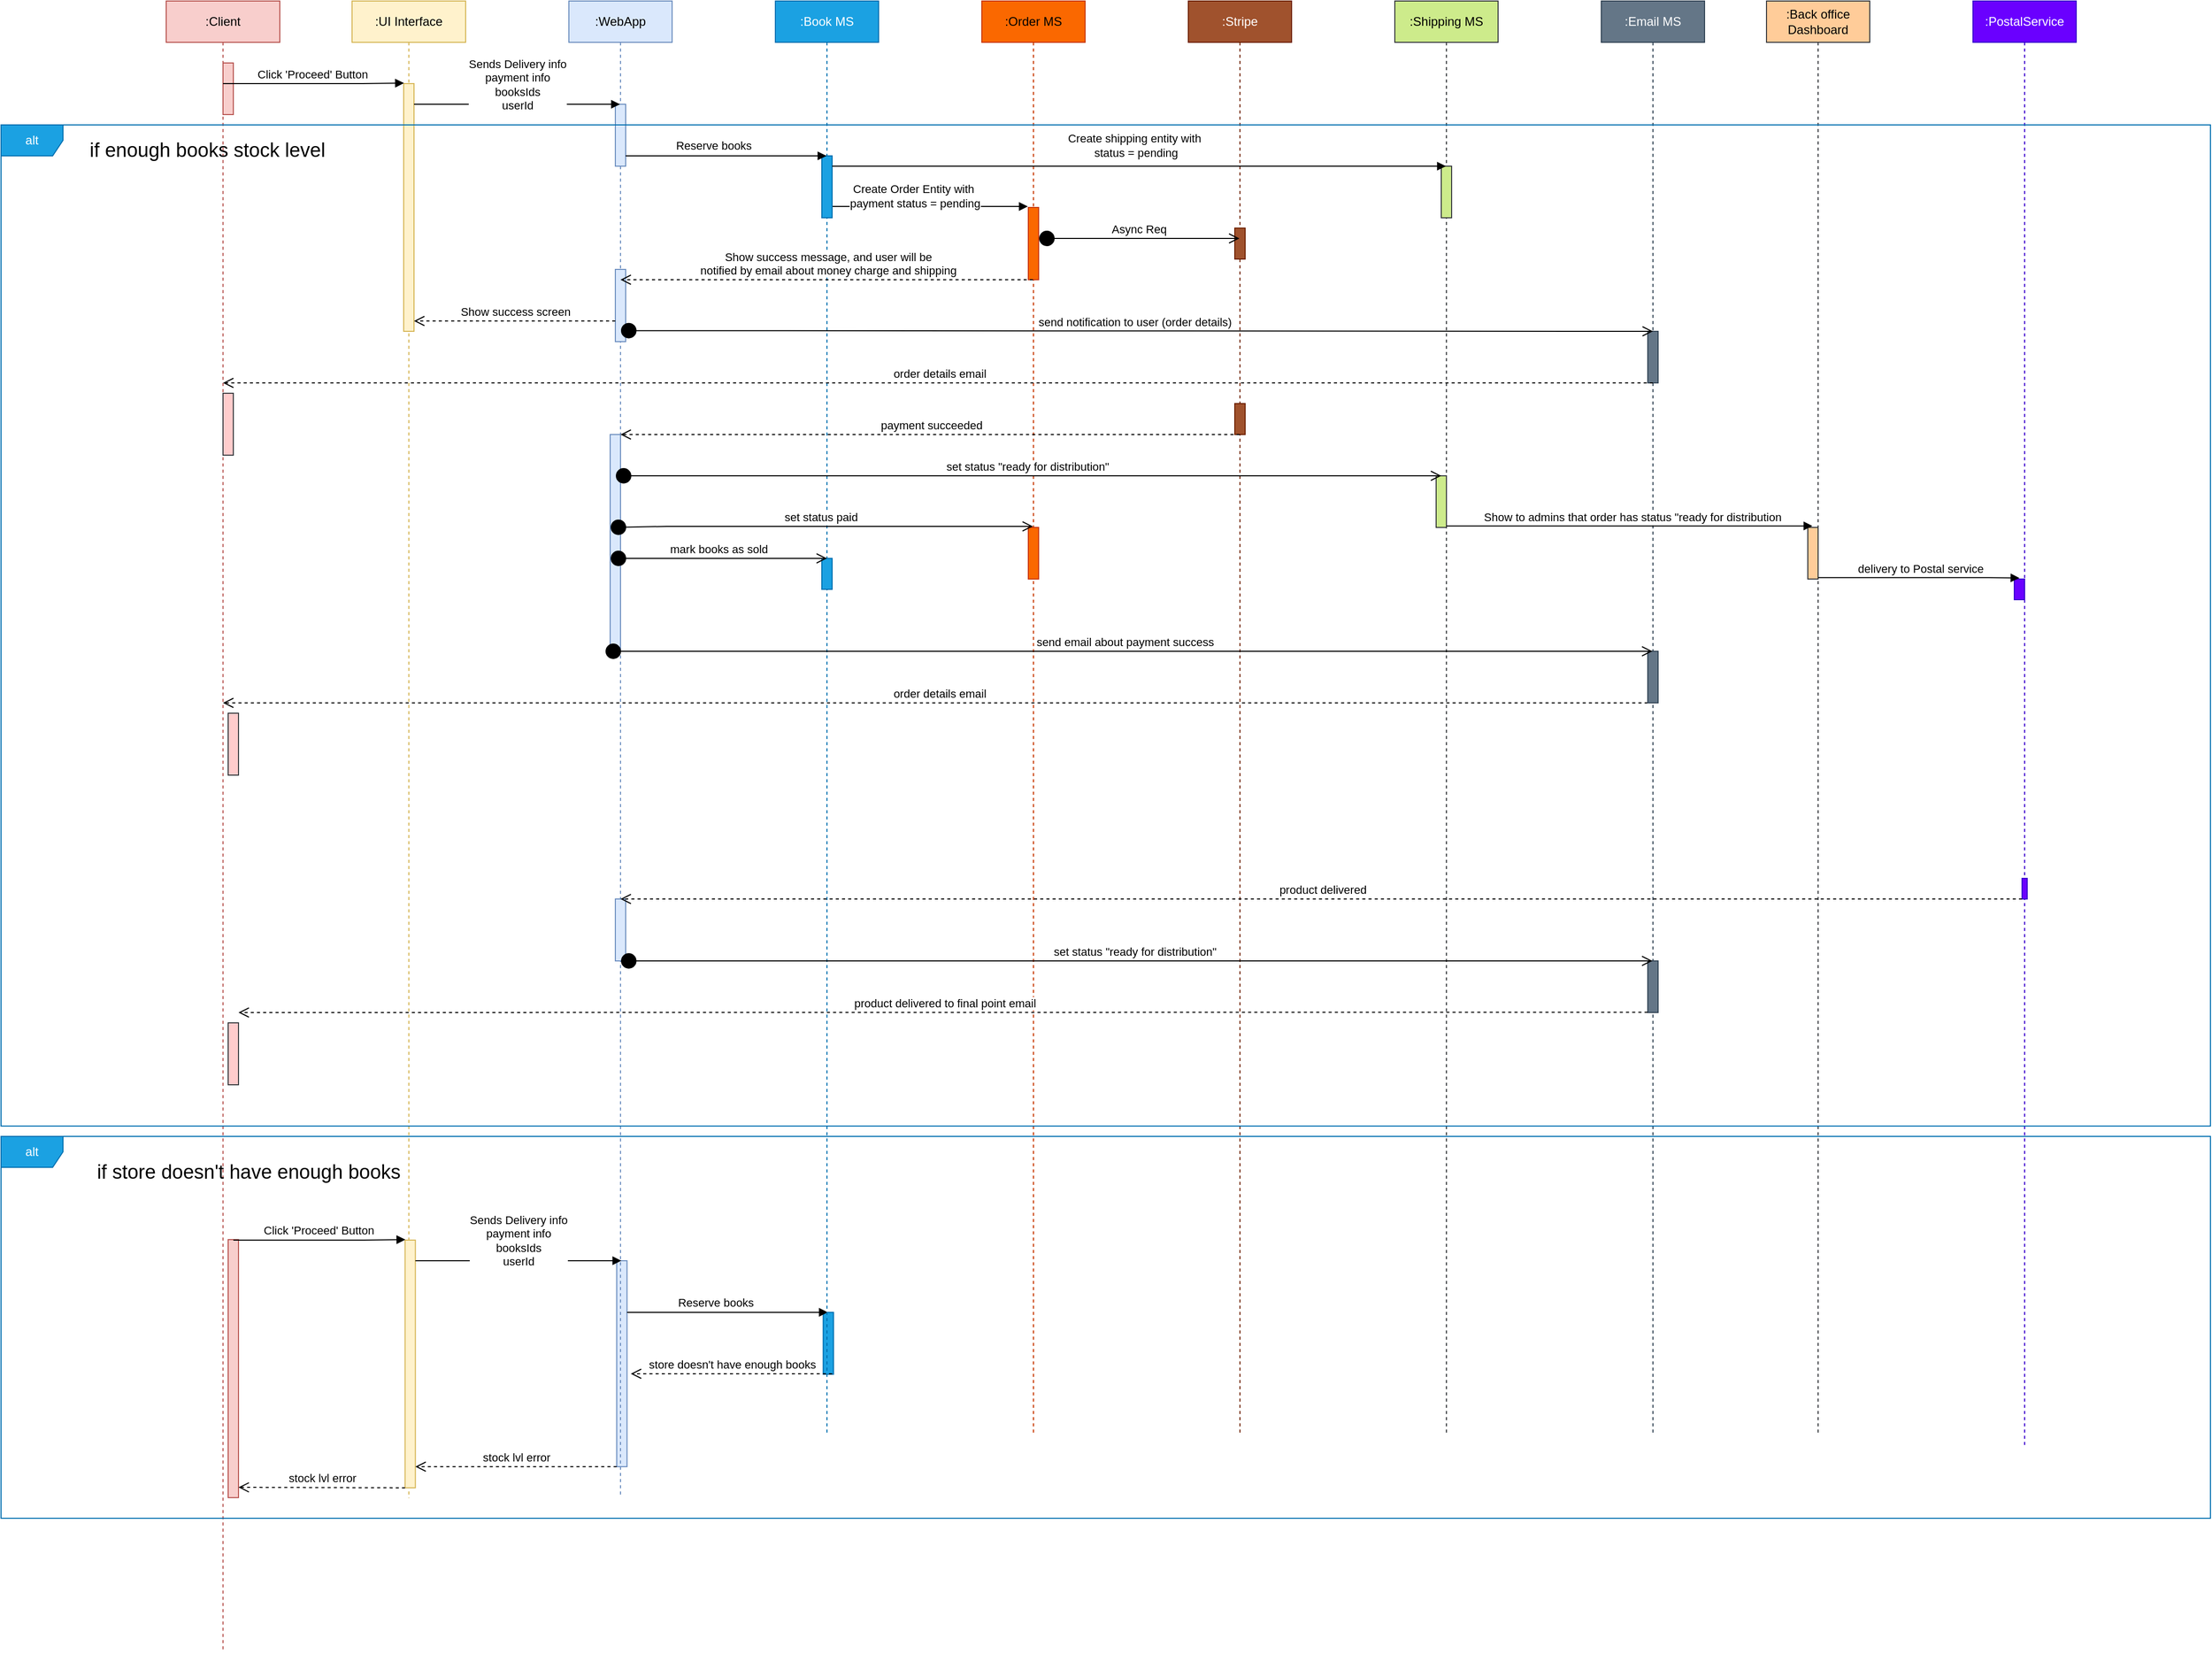 <mxfile version="20.8.5" type="github">
  <diagram id="x98PPL6-thTAJ7vUtBq6" name="Page-1">
    <mxGraphModel dx="3576" dy="1851" grid="1" gridSize="10" guides="1" tooltips="1" connect="1" arrows="1" fold="1" page="1" pageScale="1" pageWidth="850" pageHeight="1100" math="0" shadow="0">
      <root>
        <mxCell id="0" />
        <mxCell id="1" parent="0" />
        <mxCell id="xhibBjdN6tlnG94axz-A-1" value=":Client" style="shape=umlLifeline;perimeter=lifelinePerimeter;whiteSpace=wrap;html=1;container=1;collapsible=0;recursiveResize=0;outlineConnect=0;fillColor=#f8cecc;strokeColor=#b85450;" vertex="1" parent="1">
          <mxGeometry x="50" y="40" width="110" height="1600" as="geometry" />
        </mxCell>
        <mxCell id="xhibBjdN6tlnG94axz-A-74" value="" style="html=1;points=[];perimeter=orthogonalPerimeter;fillColor=#ffcccc;strokeColor=#36393d;" vertex="1" parent="xhibBjdN6tlnG94axz-A-1">
          <mxGeometry x="55" y="380" width="10" height="60" as="geometry" />
        </mxCell>
        <mxCell id="xhibBjdN6tlnG94axz-A-109" value="" style="html=1;points=[];perimeter=orthogonalPerimeter;fillColor=#ffcccc;strokeColor=#36393d;" vertex="1" parent="xhibBjdN6tlnG94axz-A-1">
          <mxGeometry x="60" y="690" width="10" height="60" as="geometry" />
        </mxCell>
        <mxCell id="xhibBjdN6tlnG94axz-A-98" value="" style="html=1;points=[];perimeter=orthogonalPerimeter;fillColor=#ffcccc;strokeColor=#36393d;" vertex="1" parent="xhibBjdN6tlnG94axz-A-1">
          <mxGeometry x="60" y="990" width="10" height="60" as="geometry" />
        </mxCell>
        <mxCell id="xhibBjdN6tlnG94axz-A-130" value="" style="html=1;points=[];perimeter=orthogonalPerimeter;fillColor=#f8cecc;strokeColor=#b85450;" vertex="1" parent="xhibBjdN6tlnG94axz-A-1">
          <mxGeometry x="60" y="1200" width="10" height="250" as="geometry" />
        </mxCell>
        <mxCell id="xhibBjdN6tlnG94axz-A-131" value="" style="html=1;points=[];perimeter=orthogonalPerimeter;fillColor=#f8cecc;strokeColor=#b85450;" vertex="1" parent="xhibBjdN6tlnG94axz-A-1">
          <mxGeometry x="55" y="60" width="10" height="50" as="geometry" />
        </mxCell>
        <mxCell id="xhibBjdN6tlnG94axz-A-3" value=":UI Interface" style="shape=umlLifeline;perimeter=lifelinePerimeter;whiteSpace=wrap;html=1;container=1;collapsible=0;recursiveResize=0;outlineConnect=0;fillColor=#fff2cc;strokeColor=#d6b656;" vertex="1" parent="1">
          <mxGeometry x="230" y="40" width="110" height="1450.48" as="geometry" />
        </mxCell>
        <mxCell id="xhibBjdN6tlnG94axz-A-10" value="" style="html=1;points=[];perimeter=orthogonalPerimeter;fillColor=#fff2cc;strokeColor=#d6b656;" vertex="1" parent="xhibBjdN6tlnG94axz-A-3">
          <mxGeometry x="50" y="80" width="10" height="240" as="geometry" />
        </mxCell>
        <mxCell id="xhibBjdN6tlnG94axz-A-119" value="" style="html=1;points=[];perimeter=orthogonalPerimeter;fillColor=#fff2cc;strokeColor=#d6b656;" vertex="1" parent="xhibBjdN6tlnG94axz-A-3">
          <mxGeometry x="51.32" y="1200.48" width="10" height="240" as="geometry" />
        </mxCell>
        <mxCell id="xhibBjdN6tlnG94axz-A-120" value="" style="html=1;points=[];perimeter=orthogonalPerimeter;fillColor=#1ba1e2;fontColor=#ffffff;strokeColor=#006EAF;" vertex="1" parent="xhibBjdN6tlnG94axz-A-3">
          <mxGeometry x="456.32" y="1270.48" width="10" height="60" as="geometry" />
        </mxCell>
        <mxCell id="xhibBjdN6tlnG94axz-A-121" value="" style="html=1;points=[];perimeter=orthogonalPerimeter;fillColor=#dae8fc;strokeColor=#6c8ebf;" vertex="1" parent="xhibBjdN6tlnG94axz-A-3">
          <mxGeometry x="256.32" y="1220.48" width="10" height="199.52" as="geometry" />
        </mxCell>
        <mxCell id="xhibBjdN6tlnG94axz-A-123" value="stock lvl error" style="html=1;verticalAlign=bottom;endArrow=open;dashed=1;endSize=8;rounded=0;" edge="1" parent="xhibBjdN6tlnG94axz-A-3">
          <mxGeometry x="-0.002" relative="1" as="geometry">
            <mxPoint x="256.32" y="1420" as="sourcePoint" />
            <mxPoint x="61.32" y="1420" as="targetPoint" />
            <mxPoint as="offset" />
          </mxGeometry>
        </mxCell>
        <mxCell id="xhibBjdN6tlnG94axz-A-124" value="Click &#39;Proceed&#39; Button&amp;nbsp;" style="html=1;verticalAlign=bottom;endArrow=block;rounded=0;entryX=0.029;entryY=-0.002;entryDx=0;entryDy=0;entryPerimeter=0;" edge="1" parent="xhibBjdN6tlnG94axz-A-3" target="xhibBjdN6tlnG94axz-A-119">
          <mxGeometry width="80" relative="1" as="geometry">
            <mxPoint x="-114.998" y="1200.48" as="sourcePoint" />
            <mxPoint x="91.32" y="1270.48" as="targetPoint" />
            <Array as="points">
              <mxPoint x="11.32" y="1200.48" />
            </Array>
          </mxGeometry>
        </mxCell>
        <mxCell id="xhibBjdN6tlnG94axz-A-125" value="&lt;span style=&quot;background-color: rgb(255, 255, 255);&quot;&gt;Sends Delivery info&lt;br&gt;payment info&lt;br&gt;booksIds&lt;br&gt;userId&lt;/span&gt;" style="html=1;verticalAlign=bottom;endArrow=block;rounded=0;" edge="1" parent="xhibBjdN6tlnG94axz-A-3">
          <mxGeometry x="0.003" y="-10" width="80" relative="1" as="geometry">
            <mxPoint x="61.32" y="1220.48" as="sourcePoint" />
            <mxPoint x="260.82" y="1220.48" as="targetPoint" />
            <Array as="points">
              <mxPoint x="181.32" y="1220.48" />
            </Array>
            <mxPoint as="offset" />
          </mxGeometry>
        </mxCell>
        <mxCell id="xhibBjdN6tlnG94axz-A-126" value="" style="html=1;verticalAlign=bottom;endArrow=block;rounded=0;" edge="1" parent="xhibBjdN6tlnG94axz-A-3" source="xhibBjdN6tlnG94axz-A-121">
          <mxGeometry width="80" relative="1" as="geometry">
            <mxPoint x="331.32" y="1300.48" as="sourcePoint" />
            <mxPoint x="460.82" y="1270.48" as="targetPoint" />
            <Array as="points">
              <mxPoint x="401.32" y="1270.48" />
              <mxPoint x="431.32" y="1270.48" />
            </Array>
          </mxGeometry>
        </mxCell>
        <mxCell id="xhibBjdN6tlnG94axz-A-127" value="Reserve books" style="edgeLabel;html=1;align=center;verticalAlign=middle;resizable=0;points=[];" vertex="1" connectable="0" parent="xhibBjdN6tlnG94axz-A-126">
          <mxGeometry x="-0.414" y="-6" relative="1" as="geometry">
            <mxPoint x="28" y="-16" as="offset" />
          </mxGeometry>
        </mxCell>
        <mxCell id="xhibBjdN6tlnG94axz-A-132" value="stock lvl error" style="html=1;verticalAlign=bottom;endArrow=open;dashed=1;endSize=8;rounded=0;" edge="1" parent="xhibBjdN6tlnG94axz-A-3">
          <mxGeometry x="-0.002" relative="1" as="geometry">
            <mxPoint x="51.32" y="1440.48" as="sourcePoint" />
            <mxPoint x="-110" y="1440" as="targetPoint" />
            <mxPoint as="offset" />
          </mxGeometry>
        </mxCell>
        <mxCell id="xhibBjdN6tlnG94axz-A-4" value=":Book MS" style="shape=umlLifeline;perimeter=lifelinePerimeter;whiteSpace=wrap;html=1;container=1;collapsible=0;recursiveResize=0;outlineConnect=0;fillColor=#1ba1e2;fontColor=#ffffff;strokeColor=#006EAF;" vertex="1" parent="1">
          <mxGeometry x="640" y="40" width="100" height="1390" as="geometry" />
        </mxCell>
        <mxCell id="xhibBjdN6tlnG94axz-A-29" value="" style="html=1;verticalAlign=bottom;endArrow=block;rounded=0;" edge="1" parent="xhibBjdN6tlnG94axz-A-4">
          <mxGeometry width="80" relative="1" as="geometry">
            <mxPoint x="50" y="199.05" as="sourcePoint" />
            <mxPoint x="244.5" y="199.05" as="targetPoint" />
            <Array as="points">
              <mxPoint x="185" y="199.05" />
              <mxPoint x="215" y="199.05" />
            </Array>
          </mxGeometry>
        </mxCell>
        <mxCell id="xhibBjdN6tlnG94axz-A-30" value="Create Order Entity with&amp;nbsp;&lt;br&gt;payment status = pending" style="edgeLabel;html=1;align=center;verticalAlign=middle;resizable=0;points=[];" vertex="1" connectable="0" parent="xhibBjdN6tlnG94axz-A-29">
          <mxGeometry x="-0.414" y="-6" relative="1" as="geometry">
            <mxPoint x="28" y="-16" as="offset" />
          </mxGeometry>
        </mxCell>
        <mxCell id="xhibBjdN6tlnG94axz-A-31" value="" style="html=1;points=[];perimeter=orthogonalPerimeter;fillColor=#1ba1e2;fontColor=#ffffff;strokeColor=#006EAF;" vertex="1" parent="xhibBjdN6tlnG94axz-A-4">
          <mxGeometry x="45" y="150" width="10" height="60" as="geometry" />
        </mxCell>
        <mxCell id="xhibBjdN6tlnG94axz-A-102" value="" style="html=1;points=[];perimeter=orthogonalPerimeter;fillColor=#1ba1e2;fontColor=#ffffff;strokeColor=#006EAF;" vertex="1" parent="xhibBjdN6tlnG94axz-A-4">
          <mxGeometry x="45" y="540" width="10" height="30" as="geometry" />
        </mxCell>
        <mxCell id="xhibBjdN6tlnG94axz-A-129" value="store doesn&#39;t have enough books" style="html=1;verticalAlign=bottom;endArrow=open;dashed=1;endSize=8;rounded=0;" edge="1" parent="xhibBjdN6tlnG94axz-A-4">
          <mxGeometry x="-0.002" relative="1" as="geometry">
            <mxPoint x="55.0" y="1330" as="sourcePoint" />
            <mxPoint x="-140.0" y="1330" as="targetPoint" />
            <mxPoint as="offset" />
          </mxGeometry>
        </mxCell>
        <mxCell id="xhibBjdN6tlnG94axz-A-5" value=":WebApp" style="shape=umlLifeline;perimeter=lifelinePerimeter;whiteSpace=wrap;html=1;container=1;collapsible=0;recursiveResize=0;outlineConnect=0;fillColor=#dae8fc;strokeColor=#6c8ebf;" vertex="1" parent="1">
          <mxGeometry x="440" y="40" width="100" height="1450" as="geometry" />
        </mxCell>
        <mxCell id="xhibBjdN6tlnG94axz-A-15" value="" style="html=1;points=[];perimeter=orthogonalPerimeter;fillColor=#dae8fc;strokeColor=#6c8ebf;" vertex="1" parent="xhibBjdN6tlnG94axz-A-5">
          <mxGeometry x="45" y="100" width="10" height="60" as="geometry" />
        </mxCell>
        <mxCell id="xhibBjdN6tlnG94axz-A-70" value="" style="html=1;points=[];perimeter=orthogonalPerimeter;fillColor=#dae8fc;strokeColor=#6c8ebf;" vertex="1" parent="xhibBjdN6tlnG94axz-A-5">
          <mxGeometry x="45" y="260" width="10" height="70" as="geometry" />
        </mxCell>
        <mxCell id="xhibBjdN6tlnG94axz-A-71" value="Show success screen" style="html=1;verticalAlign=bottom;endArrow=open;dashed=1;endSize=8;rounded=0;" edge="1" parent="xhibBjdN6tlnG94axz-A-5">
          <mxGeometry x="-0.002" relative="1" as="geometry">
            <mxPoint x="45" y="310" as="sourcePoint" />
            <mxPoint x="-150" y="310" as="targetPoint" />
            <mxPoint as="offset" />
          </mxGeometry>
        </mxCell>
        <mxCell id="xhibBjdN6tlnG94axz-A-93" value="" style="html=1;points=[];perimeter=orthogonalPerimeter;fillColor=#dae8fc;strokeColor=#6c8ebf;" vertex="1" parent="xhibBjdN6tlnG94axz-A-5">
          <mxGeometry x="45" y="870" width="10" height="60" as="geometry" />
        </mxCell>
        <mxCell id="xhibBjdN6tlnG94axz-A-100" value="" style="html=1;points=[];perimeter=orthogonalPerimeter;fillColor=#dae8fc;strokeColor=#6c8ebf;" vertex="1" parent="xhibBjdN6tlnG94axz-A-5">
          <mxGeometry x="40" y="420" width="10" height="210" as="geometry" />
        </mxCell>
        <mxCell id="xhibBjdN6tlnG94axz-A-103" value="mark books as sold" style="html=1;verticalAlign=bottom;startArrow=circle;startFill=1;endArrow=open;startSize=6;endSize=8;rounded=0;labelBackgroundColor=#fff;" edge="1" parent="xhibBjdN6tlnG94axz-A-5">
          <mxGeometry x="-0.004" width="80" relative="1" as="geometry">
            <mxPoint x="40" y="540" as="sourcePoint" />
            <mxPoint x="250" y="540" as="targetPoint" />
            <Array as="points">
              <mxPoint x="85" y="540" />
            </Array>
            <mxPoint as="offset" />
          </mxGeometry>
        </mxCell>
        <mxCell id="xhibBjdN6tlnG94axz-A-11" value="Click &#39;Proceed&#39; Button&amp;nbsp;" style="html=1;verticalAlign=bottom;endArrow=block;rounded=0;entryX=0.029;entryY=-0.002;entryDx=0;entryDy=0;entryPerimeter=0;" edge="1" parent="1" source="xhibBjdN6tlnG94axz-A-1" target="xhibBjdN6tlnG94axz-A-10">
          <mxGeometry width="80" relative="1" as="geometry">
            <mxPoint x="240" y="190" as="sourcePoint" />
            <mxPoint x="320" y="190" as="targetPoint" />
            <Array as="points">
              <mxPoint x="240" y="120" />
            </Array>
          </mxGeometry>
        </mxCell>
        <mxCell id="xhibBjdN6tlnG94axz-A-12" value=":Stripe" style="shape=umlLifeline;perimeter=lifelinePerimeter;whiteSpace=wrap;html=1;container=1;collapsible=0;recursiveResize=0;outlineConnect=0;fillColor=#a0522d;fontColor=#ffffff;strokeColor=#6D1F00;" vertex="1" parent="1">
          <mxGeometry x="1040" y="40" width="100" height="1390" as="geometry" />
        </mxCell>
        <mxCell id="xhibBjdN6tlnG94axz-A-33" value="" style="html=1;points=[];perimeter=orthogonalPerimeter;fillColor=#a0522d;fontColor=#ffffff;strokeColor=#6D1F00;" vertex="1" parent="xhibBjdN6tlnG94axz-A-12">
          <mxGeometry x="45" y="220" width="10" height="30" as="geometry" />
        </mxCell>
        <mxCell id="xhibBjdN6tlnG94axz-A-99" value="" style="html=1;points=[];perimeter=orthogonalPerimeter;fillColor=#a0522d;fontColor=#ffffff;strokeColor=#6D1F00;" vertex="1" parent="xhibBjdN6tlnG94axz-A-12">
          <mxGeometry x="45" y="390" width="10" height="30" as="geometry" />
        </mxCell>
        <mxCell id="xhibBjdN6tlnG94axz-A-108" value="order details email" style="html=1;verticalAlign=bottom;endArrow=open;dashed=1;endSize=8;rounded=0;" edge="1" parent="xhibBjdN6tlnG94axz-A-12" target="xhibBjdN6tlnG94axz-A-1">
          <mxGeometry x="-0.002" relative="1" as="geometry">
            <mxPoint x="450.93" y="680" as="sourcePoint" />
            <mxPoint x="-939.999" y="680" as="targetPoint" />
            <mxPoint as="offset" />
          </mxGeometry>
        </mxCell>
        <mxCell id="xhibBjdN6tlnG94axz-A-13" value=":Order MS" style="shape=umlLifeline;perimeter=lifelinePerimeter;whiteSpace=wrap;html=1;container=1;collapsible=0;recursiveResize=0;outlineConnect=0;fillColor=#fa6800;fontColor=#000000;strokeColor=#C73500;" vertex="1" parent="1">
          <mxGeometry x="840" y="40" width="100" height="1390" as="geometry" />
        </mxCell>
        <mxCell id="xhibBjdN6tlnG94axz-A-32" value="" style="html=1;points=[];perimeter=orthogonalPerimeter;fillColor=#fa6800;fontColor=#000000;strokeColor=#C73500;" vertex="1" parent="xhibBjdN6tlnG94axz-A-13">
          <mxGeometry x="45" y="200" width="10" height="70" as="geometry" />
        </mxCell>
        <mxCell id="xhibBjdN6tlnG94axz-A-104" value="" style="html=1;points=[];perimeter=orthogonalPerimeter;fillColor=#fa6800;fontColor=#000000;strokeColor=#C73500;" vertex="1" parent="xhibBjdN6tlnG94axz-A-13">
          <mxGeometry x="45" y="510" width="10" height="50" as="geometry" />
        </mxCell>
        <mxCell id="xhibBjdN6tlnG94axz-A-14" value="&lt;span style=&quot;background-color: rgb(255, 255, 255);&quot;&gt;Sends Delivery info&lt;br&gt;payment info&lt;br&gt;booksIds&lt;br&gt;userId&lt;/span&gt;" style="html=1;verticalAlign=bottom;endArrow=block;rounded=0;" edge="1" parent="1" target="xhibBjdN6tlnG94axz-A-5">
          <mxGeometry x="0.003" y="-10" width="80" relative="1" as="geometry">
            <mxPoint x="290" y="140" as="sourcePoint" />
            <mxPoint x="480" y="168" as="targetPoint" />
            <Array as="points">
              <mxPoint x="410" y="140" />
            </Array>
            <mxPoint as="offset" />
          </mxGeometry>
        </mxCell>
        <mxCell id="xhibBjdN6tlnG94axz-A-16" value="" style="html=1;verticalAlign=bottom;endArrow=block;rounded=0;" edge="1" parent="1" source="xhibBjdN6tlnG94axz-A-15" target="xhibBjdN6tlnG94axz-A-4">
          <mxGeometry width="80" relative="1" as="geometry">
            <mxPoint x="560" y="220" as="sourcePoint" />
            <mxPoint x="600" y="250" as="targetPoint" />
            <Array as="points">
              <mxPoint x="630" y="190" />
              <mxPoint x="660" y="190" />
            </Array>
          </mxGeometry>
        </mxCell>
        <mxCell id="xhibBjdN6tlnG94axz-A-17" value="Reserve books" style="edgeLabel;html=1;align=center;verticalAlign=middle;resizable=0;points=[];" vertex="1" connectable="0" parent="xhibBjdN6tlnG94axz-A-16">
          <mxGeometry x="-0.414" y="-6" relative="1" as="geometry">
            <mxPoint x="28" y="-16" as="offset" />
          </mxGeometry>
        </mxCell>
        <mxCell id="xhibBjdN6tlnG94axz-A-35" value="Async Req" style="html=1;verticalAlign=bottom;startArrow=circle;startFill=1;endArrow=open;startSize=6;endSize=8;rounded=0;labelBackgroundColor=#fff;" edge="1" parent="1" source="xhibBjdN6tlnG94axz-A-32" target="xhibBjdN6tlnG94axz-A-12">
          <mxGeometry x="-0.004" width="80" relative="1" as="geometry">
            <mxPoint x="1005" y="304.33" as="sourcePoint" />
            <mxPoint x="1085" y="304.33" as="targetPoint" />
            <Array as="points">
              <mxPoint x="940" y="270" />
            </Array>
            <mxPoint as="offset" />
          </mxGeometry>
        </mxCell>
        <mxCell id="xhibBjdN6tlnG94axz-A-54" value="Show success message, and user will be &lt;br&gt;notified by email about money charge and shipping" style="html=1;verticalAlign=bottom;endArrow=open;dashed=1;endSize=8;rounded=0;" edge="1" parent="1" source="xhibBjdN6tlnG94axz-A-13">
          <mxGeometry x="-0.005" relative="1" as="geometry">
            <mxPoint x="880" y="290" as="sourcePoint" />
            <mxPoint x="490" y="310" as="targetPoint" />
            <mxPoint as="offset" />
            <Array as="points">
              <mxPoint x="730" y="310" />
            </Array>
          </mxGeometry>
        </mxCell>
        <mxCell id="xhibBjdN6tlnG94axz-A-56" value=":Shipping MS" style="shape=umlLifeline;perimeter=lifelinePerimeter;whiteSpace=wrap;html=1;container=1;collapsible=0;recursiveResize=0;outlineConnect=0;fillColor=#cdeb8b;strokeColor=#36393d;" vertex="1" parent="1">
          <mxGeometry x="1240" y="40" width="100" height="1390" as="geometry" />
        </mxCell>
        <mxCell id="xhibBjdN6tlnG94axz-A-57" value="" style="html=1;points=[];perimeter=orthogonalPerimeter;fillColor=#cdeb8b;strokeColor=#36393d;" vertex="1" parent="xhibBjdN6tlnG94axz-A-56">
          <mxGeometry x="40" y="460" width="10" height="50" as="geometry" />
        </mxCell>
        <mxCell id="xhibBjdN6tlnG94axz-A-78" value="" style="html=1;points=[];perimeter=orthogonalPerimeter;fillColor=#cdeb8b;strokeColor=#36393d;" vertex="1" parent="xhibBjdN6tlnG94axz-A-56">
          <mxGeometry x="45" y="160" width="10" height="50" as="geometry" />
        </mxCell>
        <mxCell id="xhibBjdN6tlnG94axz-A-59" value=":Email MS" style="shape=umlLifeline;perimeter=lifelinePerimeter;whiteSpace=wrap;html=1;container=1;collapsible=0;recursiveResize=0;outlineConnect=0;fillColor=#647687;fontColor=#ffffff;strokeColor=#314354;" vertex="1" parent="1">
          <mxGeometry x="1440" y="40" width="100" height="1390" as="geometry" />
        </mxCell>
        <mxCell id="xhibBjdN6tlnG94axz-A-60" value="" style="html=1;points=[];perimeter=orthogonalPerimeter;fillColor=#647687;fontColor=#ffffff;strokeColor=#314354;" vertex="1" parent="xhibBjdN6tlnG94axz-A-59">
          <mxGeometry x="45" y="320" width="10" height="50" as="geometry" />
        </mxCell>
        <mxCell id="xhibBjdN6tlnG94axz-A-73" value="order details email" style="html=1;verticalAlign=bottom;endArrow=open;dashed=1;endSize=8;rounded=0;" edge="1" parent="xhibBjdN6tlnG94axz-A-59" target="xhibBjdN6tlnG94axz-A-1">
          <mxGeometry x="-0.002" relative="1" as="geometry">
            <mxPoint x="50" y="370" as="sourcePoint" />
            <mxPoint x="-145" y="370" as="targetPoint" />
            <mxPoint as="offset" />
          </mxGeometry>
        </mxCell>
        <mxCell id="xhibBjdN6tlnG94axz-A-95" value="" style="html=1;points=[];perimeter=orthogonalPerimeter;fillColor=#647687;fontColor=#ffffff;strokeColor=#314354;" vertex="1" parent="xhibBjdN6tlnG94axz-A-59">
          <mxGeometry x="45" y="930" width="10" height="50" as="geometry" />
        </mxCell>
        <mxCell id="xhibBjdN6tlnG94axz-A-107" value="" style="html=1;points=[];perimeter=orthogonalPerimeter;fillColor=#647687;fontColor=#ffffff;strokeColor=#314354;" vertex="1" parent="xhibBjdN6tlnG94axz-A-59">
          <mxGeometry x="45" y="630" width="10" height="50" as="geometry" />
        </mxCell>
        <mxCell id="xhibBjdN6tlnG94axz-A-72" value="send notification to user (order details)" style="html=1;verticalAlign=bottom;startArrow=circle;startFill=1;endArrow=open;startSize=6;endSize=8;rounded=0;labelBackgroundColor=#fff;entryX=0.5;entryY=0;entryDx=0;entryDy=0;entryPerimeter=0;" edge="1" parent="1" target="xhibBjdN6tlnG94axz-A-60">
          <mxGeometry x="-0.004" width="80" relative="1" as="geometry">
            <mxPoint x="490" y="359.33" as="sourcePoint" />
            <mxPoint x="684.5" y="359.33" as="targetPoint" />
            <Array as="points">
              <mxPoint x="535" y="359.33" />
            </Array>
            <mxPoint as="offset" />
          </mxGeometry>
        </mxCell>
        <mxCell id="xhibBjdN6tlnG94axz-A-75" value="set status &quot;ready for distribution&quot;" style="html=1;verticalAlign=bottom;startArrow=circle;startFill=1;endArrow=open;startSize=6;endSize=8;rounded=0;labelBackgroundColor=#fff;" edge="1" parent="1">
          <mxGeometry x="-0.004" width="80" relative="1" as="geometry">
            <mxPoint x="485" y="500.0" as="sourcePoint" />
            <mxPoint x="1285" y="500" as="targetPoint" />
            <Array as="points">
              <mxPoint x="530" y="500" />
            </Array>
            <mxPoint as="offset" />
          </mxGeometry>
        </mxCell>
        <mxCell id="xhibBjdN6tlnG94axz-A-76" value="" style="html=1;verticalAlign=bottom;endArrow=block;rounded=0;" edge="1" parent="1" target="xhibBjdN6tlnG94axz-A-56">
          <mxGeometry width="80" relative="1" as="geometry">
            <mxPoint x="695" y="200.0" as="sourcePoint" />
            <mxPoint x="889.5" y="200.0" as="targetPoint" />
            <Array as="points">
              <mxPoint x="830" y="200" />
              <mxPoint x="860" y="200" />
            </Array>
          </mxGeometry>
        </mxCell>
        <mxCell id="xhibBjdN6tlnG94axz-A-77" value="Create shipping entity with&amp;nbsp;&lt;br&gt;status = pending" style="edgeLabel;html=1;align=center;verticalAlign=middle;resizable=0;points=[];" vertex="1" connectable="0" parent="xhibBjdN6tlnG94axz-A-76">
          <mxGeometry x="-0.414" y="-6" relative="1" as="geometry">
            <mxPoint x="120" y="-26" as="offset" />
          </mxGeometry>
        </mxCell>
        <mxCell id="xhibBjdN6tlnG94axz-A-79" value=":Back office Dashboard" style="shape=umlLifeline;perimeter=lifelinePerimeter;whiteSpace=wrap;html=1;container=1;collapsible=0;recursiveResize=0;outlineConnect=0;fillColor=#ffcc99;strokeColor=#36393d;" vertex="1" parent="1">
          <mxGeometry x="1600" y="40" width="100" height="1390" as="geometry" />
        </mxCell>
        <mxCell id="xhibBjdN6tlnG94axz-A-80" value="" style="html=1;points=[];perimeter=orthogonalPerimeter;fillColor=#ffcc99;strokeColor=#36393d;" vertex="1" parent="xhibBjdN6tlnG94axz-A-79">
          <mxGeometry x="40" y="510" width="10" height="50" as="geometry" />
        </mxCell>
        <mxCell id="xhibBjdN6tlnG94axz-A-83" value=":PostalService" style="shape=umlLifeline;perimeter=lifelinePerimeter;whiteSpace=wrap;html=1;container=1;collapsible=0;recursiveResize=0;outlineConnect=0;fillColor=#6a00ff;strokeColor=#3700CC;fontColor=#ffffff;" vertex="1" parent="1">
          <mxGeometry x="1800" y="40" width="100" height="1400" as="geometry" />
        </mxCell>
        <mxCell id="xhibBjdN6tlnG94axz-A-84" value="" style="html=1;points=[];perimeter=orthogonalPerimeter;fillColor=#6a00ff;strokeColor=#3700CC;fontColor=#ffffff;" vertex="1" parent="xhibBjdN6tlnG94axz-A-83">
          <mxGeometry x="40" y="560" width="10" height="20" as="geometry" />
        </mxCell>
        <mxCell id="xhibBjdN6tlnG94axz-A-110" value="" style="html=1;points=[];perimeter=orthogonalPerimeter;fillColor=#6a00ff;strokeColor=#3700CC;fontColor=#ffffff;" vertex="1" parent="xhibBjdN6tlnG94axz-A-83">
          <mxGeometry x="47.5" y="850" width="5" height="20" as="geometry" />
        </mxCell>
        <mxCell id="xhibBjdN6tlnG94axz-A-87" value="" style="html=1;verticalAlign=bottom;endArrow=block;rounded=0;" edge="1" parent="1">
          <mxGeometry width="80" relative="1" as="geometry">
            <mxPoint x="1290" y="548.57" as="sourcePoint" />
            <mxPoint x="1644.5" y="548.57" as="targetPoint" />
            <Array as="points">
              <mxPoint x="1425" y="548.57" />
              <mxPoint x="1455" y="548.57" />
            </Array>
          </mxGeometry>
        </mxCell>
        <mxCell id="xhibBjdN6tlnG94axz-A-89" value="Show to admins that order has status &quot;ready for distribution" style="edgeLabel;html=1;align=center;verticalAlign=middle;resizable=0;points=[];" vertex="1" connectable="0" parent="xhibBjdN6tlnG94axz-A-87">
          <mxGeometry x="0.015" y="3" relative="1" as="geometry">
            <mxPoint y="-6" as="offset" />
          </mxGeometry>
        </mxCell>
        <mxCell id="xhibBjdN6tlnG94axz-A-90" value="" style="html=1;verticalAlign=bottom;endArrow=block;rounded=0;" edge="1" parent="1">
          <mxGeometry width="80" relative="1" as="geometry">
            <mxPoint x="1650" y="598.57" as="sourcePoint" />
            <mxPoint x="1845" y="599" as="targetPoint" />
            <Array as="points">
              <mxPoint x="1785" y="598.57" />
              <mxPoint x="1815" y="598.57" />
            </Array>
          </mxGeometry>
        </mxCell>
        <mxCell id="xhibBjdN6tlnG94axz-A-91" value="delivery to Postal service" style="edgeLabel;html=1;align=center;verticalAlign=middle;resizable=0;points=[];" vertex="1" connectable="0" parent="xhibBjdN6tlnG94axz-A-90">
          <mxGeometry x="0.015" y="3" relative="1" as="geometry">
            <mxPoint y="-6" as="offset" />
          </mxGeometry>
        </mxCell>
        <mxCell id="xhibBjdN6tlnG94axz-A-94" value="product delivered" style="html=1;verticalAlign=bottom;endArrow=open;dashed=1;endSize=8;rounded=0;startArrow=none;" edge="1" parent="1" source="xhibBjdN6tlnG94axz-A-110">
          <mxGeometry x="-0.002" relative="1" as="geometry">
            <mxPoint x="1850.93" y="910" as="sourcePoint" />
            <mxPoint x="490" y="910" as="targetPoint" />
            <mxPoint as="offset" />
          </mxGeometry>
        </mxCell>
        <mxCell id="xhibBjdN6tlnG94axz-A-96" value="set status &quot;ready for distribution&quot;" style="html=1;verticalAlign=bottom;startArrow=circle;startFill=1;endArrow=open;startSize=6;endSize=8;rounded=0;labelBackgroundColor=#fff;" edge="1" parent="1">
          <mxGeometry x="-0.004" width="80" relative="1" as="geometry">
            <mxPoint x="490" y="970" as="sourcePoint" />
            <mxPoint x="1489.5" y="970.0" as="targetPoint" />
            <Array as="points">
              <mxPoint x="535" y="970" />
            </Array>
            <mxPoint as="offset" />
          </mxGeometry>
        </mxCell>
        <mxCell id="xhibBjdN6tlnG94axz-A-97" value="product delivered to final point email" style="html=1;verticalAlign=bottom;endArrow=open;dashed=1;endSize=8;rounded=0;exitX=-0.014;exitY=0.994;exitDx=0;exitDy=0;exitPerimeter=0;" edge="1" parent="1" source="xhibBjdN6tlnG94axz-A-95">
          <mxGeometry x="-0.002" relative="1" as="geometry">
            <mxPoint x="1495" y="960.43" as="sourcePoint" />
            <mxPoint x="120" y="1020" as="targetPoint" />
            <mxPoint as="offset" />
          </mxGeometry>
        </mxCell>
        <mxCell id="xhibBjdN6tlnG94axz-A-101" value="payment succeeded" style="html=1;verticalAlign=bottom;endArrow=open;dashed=1;endSize=8;rounded=0;" edge="1" parent="1" target="xhibBjdN6tlnG94axz-A-5">
          <mxGeometry x="-0.005" relative="1" as="geometry">
            <mxPoint x="1089.75" y="460" as="sourcePoint" />
            <mxPoint x="690.25" y="460" as="targetPoint" />
            <mxPoint as="offset" />
            <Array as="points">
              <mxPoint x="930.25" y="460" />
            </Array>
          </mxGeometry>
        </mxCell>
        <mxCell id="xhibBjdN6tlnG94axz-A-105" value="set status paid" style="html=1;verticalAlign=bottom;startArrow=circle;startFill=1;endArrow=open;startSize=6;endSize=8;rounded=0;labelBackgroundColor=#fff;" edge="1" parent="1" target="xhibBjdN6tlnG94axz-A-13">
          <mxGeometry x="-0.004" width="80" relative="1" as="geometry">
            <mxPoint x="480" y="550" as="sourcePoint" />
            <mxPoint x="700" y="549.0" as="targetPoint" />
            <Array as="points">
              <mxPoint x="535" y="549" />
            </Array>
            <mxPoint as="offset" />
          </mxGeometry>
        </mxCell>
        <mxCell id="xhibBjdN6tlnG94axz-A-106" value="send email about payment success&amp;nbsp;" style="html=1;verticalAlign=bottom;startArrow=circle;startFill=1;endArrow=open;startSize=6;endSize=8;rounded=0;labelBackgroundColor=#fff;" edge="1" parent="1" target="xhibBjdN6tlnG94axz-A-59">
          <mxGeometry x="-0.004" width="80" relative="1" as="geometry">
            <mxPoint x="475" y="670" as="sourcePoint" />
            <mxPoint x="1275" y="670" as="targetPoint" />
            <Array as="points">
              <mxPoint x="520" y="670" />
            </Array>
            <mxPoint as="offset" />
          </mxGeometry>
        </mxCell>
        <mxCell id="xhibBjdN6tlnG94axz-A-111" value="" style="html=1;verticalAlign=bottom;endArrow=none;dashed=1;endSize=8;rounded=0;" edge="1" parent="1" target="xhibBjdN6tlnG94axz-A-110">
          <mxGeometry x="-0.002" relative="1" as="geometry">
            <mxPoint x="1850.93" y="910" as="sourcePoint" />
            <mxPoint x="490" y="910" as="targetPoint" />
            <mxPoint as="offset" />
          </mxGeometry>
        </mxCell>
        <mxCell id="xhibBjdN6tlnG94axz-A-112" value="alt" style="shape=umlFrame;whiteSpace=wrap;html=1;fillColor=#1ba1e2;fontColor=#ffffff;strokeColor=#006EAF;" vertex="1" parent="1">
          <mxGeometry x="-110" y="160" width="2140" height="970" as="geometry" />
        </mxCell>
        <mxCell id="xhibBjdN6tlnG94axz-A-113" value="if enough books stock level" style="text;html=1;strokeColor=none;fillColor=none;align=center;verticalAlign=middle;whiteSpace=wrap;rounded=0;fontSize=19;" vertex="1" parent="1">
          <mxGeometry x="-40" y="170" width="260" height="30" as="geometry" />
        </mxCell>
        <mxCell id="xhibBjdN6tlnG94axz-A-115" value="if store doesn&#39;t have enough books" style="text;html=1;strokeColor=none;fillColor=none;align=center;verticalAlign=middle;whiteSpace=wrap;rounded=0;fontSize=19;" vertex="1" parent="1">
          <mxGeometry x="-40" y="1160" width="340" height="30" as="geometry" />
        </mxCell>
        <mxCell id="xhibBjdN6tlnG94axz-A-114" value="alt" style="shape=umlFrame;whiteSpace=wrap;html=1;fillColor=#1ba1e2;fontColor=#ffffff;strokeColor=#006EAF;" vertex="1" parent="1">
          <mxGeometry x="-110" y="1140" width="2140" height="370" as="geometry" />
        </mxCell>
      </root>
    </mxGraphModel>
  </diagram>
</mxfile>
